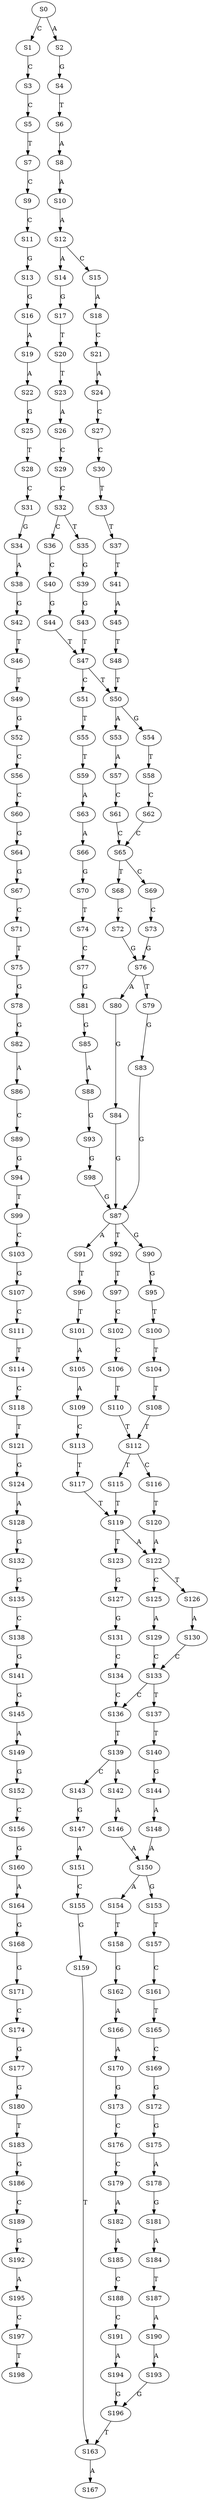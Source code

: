strict digraph  {
	S0 -> S1 [ label = C ];
	S0 -> S2 [ label = A ];
	S1 -> S3 [ label = C ];
	S2 -> S4 [ label = G ];
	S3 -> S5 [ label = C ];
	S4 -> S6 [ label = T ];
	S5 -> S7 [ label = T ];
	S6 -> S8 [ label = A ];
	S7 -> S9 [ label = C ];
	S8 -> S10 [ label = A ];
	S9 -> S11 [ label = C ];
	S10 -> S12 [ label = A ];
	S11 -> S13 [ label = G ];
	S12 -> S14 [ label = A ];
	S12 -> S15 [ label = C ];
	S13 -> S16 [ label = G ];
	S14 -> S17 [ label = G ];
	S15 -> S18 [ label = A ];
	S16 -> S19 [ label = A ];
	S17 -> S20 [ label = T ];
	S18 -> S21 [ label = C ];
	S19 -> S22 [ label = A ];
	S20 -> S23 [ label = T ];
	S21 -> S24 [ label = A ];
	S22 -> S25 [ label = G ];
	S23 -> S26 [ label = A ];
	S24 -> S27 [ label = C ];
	S25 -> S28 [ label = T ];
	S26 -> S29 [ label = C ];
	S27 -> S30 [ label = C ];
	S28 -> S31 [ label = C ];
	S29 -> S32 [ label = C ];
	S30 -> S33 [ label = T ];
	S31 -> S34 [ label = G ];
	S32 -> S35 [ label = T ];
	S32 -> S36 [ label = C ];
	S33 -> S37 [ label = T ];
	S34 -> S38 [ label = A ];
	S35 -> S39 [ label = G ];
	S36 -> S40 [ label = C ];
	S37 -> S41 [ label = T ];
	S38 -> S42 [ label = G ];
	S39 -> S43 [ label = G ];
	S40 -> S44 [ label = G ];
	S41 -> S45 [ label = A ];
	S42 -> S46 [ label = T ];
	S43 -> S47 [ label = T ];
	S44 -> S47 [ label = T ];
	S45 -> S48 [ label = T ];
	S46 -> S49 [ label = T ];
	S47 -> S50 [ label = T ];
	S47 -> S51 [ label = C ];
	S48 -> S50 [ label = T ];
	S49 -> S52 [ label = G ];
	S50 -> S53 [ label = A ];
	S50 -> S54 [ label = G ];
	S51 -> S55 [ label = T ];
	S52 -> S56 [ label = C ];
	S53 -> S57 [ label = A ];
	S54 -> S58 [ label = T ];
	S55 -> S59 [ label = T ];
	S56 -> S60 [ label = C ];
	S57 -> S61 [ label = C ];
	S58 -> S62 [ label = C ];
	S59 -> S63 [ label = A ];
	S60 -> S64 [ label = G ];
	S61 -> S65 [ label = C ];
	S62 -> S65 [ label = C ];
	S63 -> S66 [ label = A ];
	S64 -> S67 [ label = G ];
	S65 -> S68 [ label = T ];
	S65 -> S69 [ label = C ];
	S66 -> S70 [ label = G ];
	S67 -> S71 [ label = C ];
	S68 -> S72 [ label = C ];
	S69 -> S73 [ label = C ];
	S70 -> S74 [ label = T ];
	S71 -> S75 [ label = T ];
	S72 -> S76 [ label = G ];
	S73 -> S76 [ label = G ];
	S74 -> S77 [ label = C ];
	S75 -> S78 [ label = G ];
	S76 -> S79 [ label = T ];
	S76 -> S80 [ label = A ];
	S77 -> S81 [ label = G ];
	S78 -> S82 [ label = G ];
	S79 -> S83 [ label = G ];
	S80 -> S84 [ label = G ];
	S81 -> S85 [ label = G ];
	S82 -> S86 [ label = A ];
	S83 -> S87 [ label = G ];
	S84 -> S87 [ label = G ];
	S85 -> S88 [ label = A ];
	S86 -> S89 [ label = C ];
	S87 -> S90 [ label = G ];
	S87 -> S91 [ label = A ];
	S87 -> S92 [ label = T ];
	S88 -> S93 [ label = G ];
	S89 -> S94 [ label = G ];
	S90 -> S95 [ label = G ];
	S91 -> S96 [ label = T ];
	S92 -> S97 [ label = T ];
	S93 -> S98 [ label = G ];
	S94 -> S99 [ label = T ];
	S95 -> S100 [ label = T ];
	S96 -> S101 [ label = T ];
	S97 -> S102 [ label = C ];
	S98 -> S87 [ label = G ];
	S99 -> S103 [ label = C ];
	S100 -> S104 [ label = T ];
	S101 -> S105 [ label = A ];
	S102 -> S106 [ label = C ];
	S103 -> S107 [ label = G ];
	S104 -> S108 [ label = T ];
	S105 -> S109 [ label = A ];
	S106 -> S110 [ label = T ];
	S107 -> S111 [ label = C ];
	S108 -> S112 [ label = T ];
	S109 -> S113 [ label = C ];
	S110 -> S112 [ label = T ];
	S111 -> S114 [ label = T ];
	S112 -> S115 [ label = T ];
	S112 -> S116 [ label = C ];
	S113 -> S117 [ label = T ];
	S114 -> S118 [ label = C ];
	S115 -> S119 [ label = T ];
	S116 -> S120 [ label = T ];
	S117 -> S119 [ label = T ];
	S118 -> S121 [ label = T ];
	S119 -> S122 [ label = A ];
	S119 -> S123 [ label = T ];
	S120 -> S122 [ label = A ];
	S121 -> S124 [ label = G ];
	S122 -> S125 [ label = C ];
	S122 -> S126 [ label = T ];
	S123 -> S127 [ label = G ];
	S124 -> S128 [ label = A ];
	S125 -> S129 [ label = A ];
	S126 -> S130 [ label = A ];
	S127 -> S131 [ label = G ];
	S128 -> S132 [ label = G ];
	S129 -> S133 [ label = C ];
	S130 -> S133 [ label = C ];
	S131 -> S134 [ label = C ];
	S132 -> S135 [ label = G ];
	S133 -> S136 [ label = C ];
	S133 -> S137 [ label = T ];
	S134 -> S136 [ label = C ];
	S135 -> S138 [ label = C ];
	S136 -> S139 [ label = T ];
	S137 -> S140 [ label = T ];
	S138 -> S141 [ label = G ];
	S139 -> S142 [ label = A ];
	S139 -> S143 [ label = C ];
	S140 -> S144 [ label = G ];
	S141 -> S145 [ label = G ];
	S142 -> S146 [ label = A ];
	S143 -> S147 [ label = G ];
	S144 -> S148 [ label = A ];
	S145 -> S149 [ label = A ];
	S146 -> S150 [ label = A ];
	S147 -> S151 [ label = A ];
	S148 -> S150 [ label = A ];
	S149 -> S152 [ label = G ];
	S150 -> S153 [ label = G ];
	S150 -> S154 [ label = A ];
	S151 -> S155 [ label = C ];
	S152 -> S156 [ label = C ];
	S153 -> S157 [ label = T ];
	S154 -> S158 [ label = T ];
	S155 -> S159 [ label = G ];
	S156 -> S160 [ label = G ];
	S157 -> S161 [ label = C ];
	S158 -> S162 [ label = G ];
	S159 -> S163 [ label = T ];
	S160 -> S164 [ label = A ];
	S161 -> S165 [ label = T ];
	S162 -> S166 [ label = A ];
	S163 -> S167 [ label = A ];
	S164 -> S168 [ label = G ];
	S165 -> S169 [ label = C ];
	S166 -> S170 [ label = A ];
	S168 -> S171 [ label = G ];
	S169 -> S172 [ label = G ];
	S170 -> S173 [ label = G ];
	S171 -> S174 [ label = C ];
	S172 -> S175 [ label = G ];
	S173 -> S176 [ label = C ];
	S174 -> S177 [ label = G ];
	S175 -> S178 [ label = A ];
	S176 -> S179 [ label = C ];
	S177 -> S180 [ label = G ];
	S178 -> S181 [ label = G ];
	S179 -> S182 [ label = A ];
	S180 -> S183 [ label = T ];
	S181 -> S184 [ label = A ];
	S182 -> S185 [ label = A ];
	S183 -> S186 [ label = G ];
	S184 -> S187 [ label = T ];
	S185 -> S188 [ label = C ];
	S186 -> S189 [ label = C ];
	S187 -> S190 [ label = A ];
	S188 -> S191 [ label = C ];
	S189 -> S192 [ label = G ];
	S190 -> S193 [ label = A ];
	S191 -> S194 [ label = A ];
	S192 -> S195 [ label = A ];
	S193 -> S196 [ label = G ];
	S194 -> S196 [ label = G ];
	S195 -> S197 [ label = C ];
	S196 -> S163 [ label = T ];
	S197 -> S198 [ label = T ];
}
